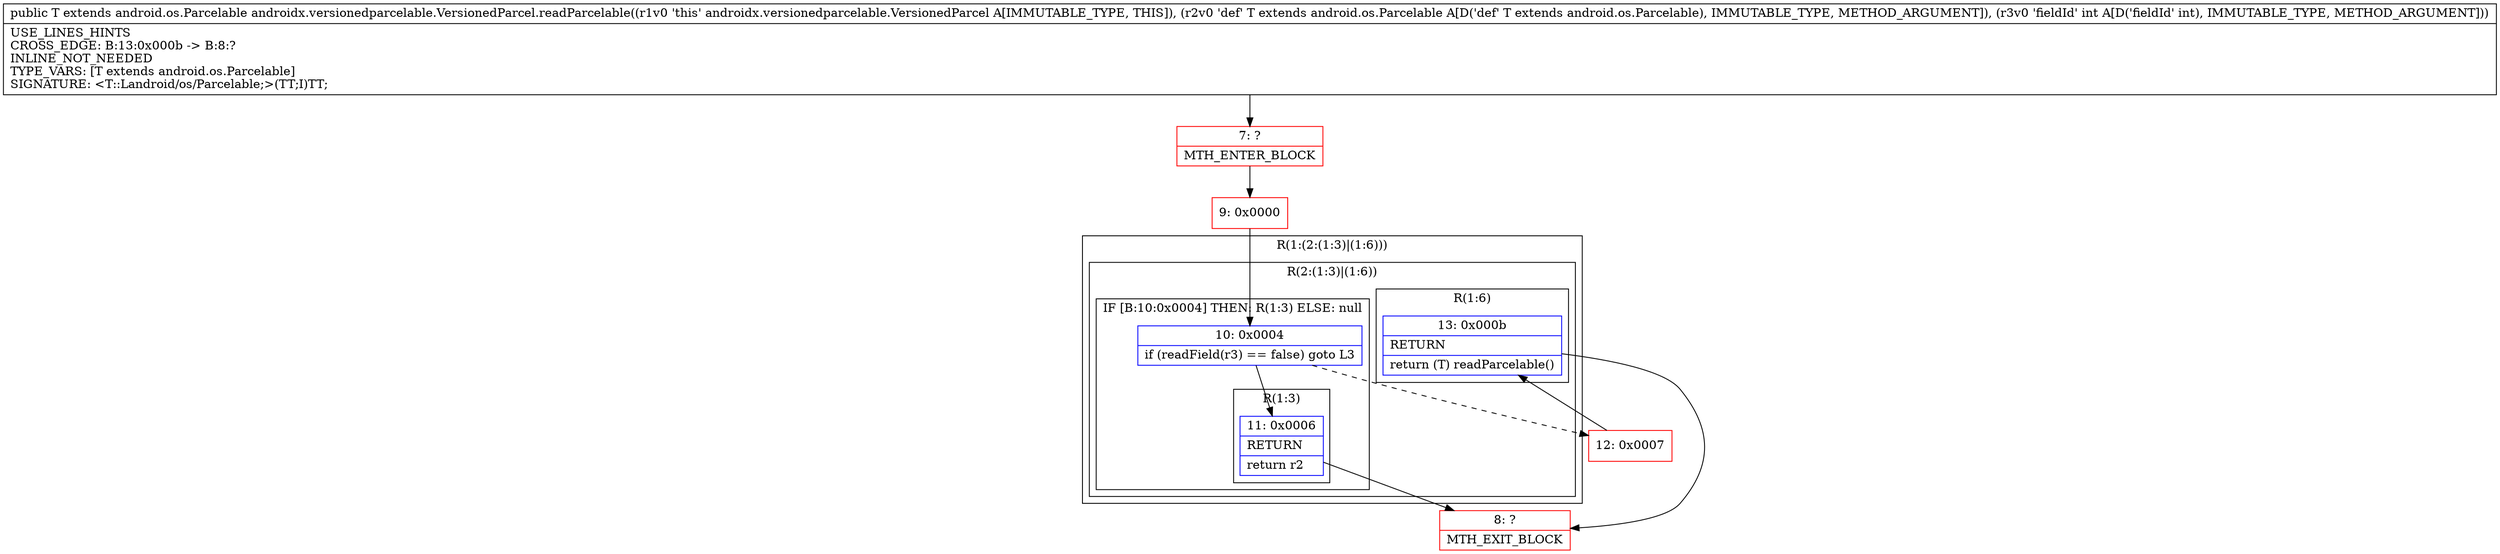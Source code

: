 digraph "CFG forandroidx.versionedparcelable.VersionedParcel.readParcelable(Landroid\/os\/Parcelable;I)Landroid\/os\/Parcelable;" {
subgraph cluster_Region_1887604845 {
label = "R(1:(2:(1:3)|(1:6)))";
node [shape=record,color=blue];
subgraph cluster_Region_1680719493 {
label = "R(2:(1:3)|(1:6))";
node [shape=record,color=blue];
subgraph cluster_IfRegion_777834183 {
label = "IF [B:10:0x0004] THEN: R(1:3) ELSE: null";
node [shape=record,color=blue];
Node_10 [shape=record,label="{10\:\ 0x0004|if (readField(r3) == false) goto L3\l}"];
subgraph cluster_Region_211119538 {
label = "R(1:3)";
node [shape=record,color=blue];
Node_11 [shape=record,label="{11\:\ 0x0006|RETURN\l|return r2\l}"];
}
}
subgraph cluster_Region_1760593333 {
label = "R(1:6)";
node [shape=record,color=blue];
Node_13 [shape=record,label="{13\:\ 0x000b|RETURN\l|return (T) readParcelable()\l}"];
}
}
}
Node_7 [shape=record,color=red,label="{7\:\ ?|MTH_ENTER_BLOCK\l}"];
Node_9 [shape=record,color=red,label="{9\:\ 0x0000}"];
Node_8 [shape=record,color=red,label="{8\:\ ?|MTH_EXIT_BLOCK\l}"];
Node_12 [shape=record,color=red,label="{12\:\ 0x0007}"];
MethodNode[shape=record,label="{public T extends android.os.Parcelable androidx.versionedparcelable.VersionedParcel.readParcelable((r1v0 'this' androidx.versionedparcelable.VersionedParcel A[IMMUTABLE_TYPE, THIS]), (r2v0 'def' T extends android.os.Parcelable A[D('def' T extends android.os.Parcelable), IMMUTABLE_TYPE, METHOD_ARGUMENT]), (r3v0 'fieldId' int A[D('fieldId' int), IMMUTABLE_TYPE, METHOD_ARGUMENT]))  | USE_LINES_HINTS\lCROSS_EDGE: B:13:0x000b \-\> B:8:?\lINLINE_NOT_NEEDED\lTYPE_VARS: [T extends android.os.Parcelable]\lSIGNATURE: \<T::Landroid\/os\/Parcelable;\>(TT;I)TT;\l}"];
MethodNode -> Node_7;Node_10 -> Node_11;
Node_10 -> Node_12[style=dashed];
Node_11 -> Node_8;
Node_13 -> Node_8;
Node_7 -> Node_9;
Node_9 -> Node_10;
Node_12 -> Node_13;
}

